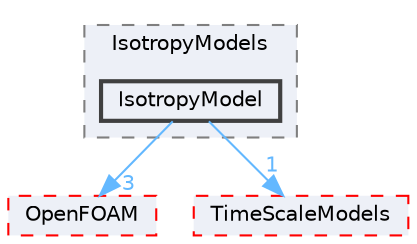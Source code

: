 digraph "src/lagrangian/intermediate/submodels/MPPIC/IsotropyModels/IsotropyModel"
{
 // LATEX_PDF_SIZE
  bgcolor="transparent";
  edge [fontname=Helvetica,fontsize=10,labelfontname=Helvetica,labelfontsize=10];
  node [fontname=Helvetica,fontsize=10,shape=box,height=0.2,width=0.4];
  compound=true
  subgraph clusterdir_5ebf5441bb19562900f53624daac8cc1 {
    graph [ bgcolor="#edf0f7", pencolor="grey50", label="IsotropyModels", fontname=Helvetica,fontsize=10 style="filled,dashed", URL="dir_5ebf5441bb19562900f53624daac8cc1.html",tooltip=""]
  dir_a90a64b49b311eb4730f048fb9c5d106 [label="IsotropyModel", fillcolor="#edf0f7", color="grey25", style="filled,bold", URL="dir_a90a64b49b311eb4730f048fb9c5d106.html",tooltip=""];
  }
  dir_c5473ff19b20e6ec4dfe5c310b3778a8 [label="OpenFOAM", fillcolor="#edf0f7", color="red", style="filled,dashed", URL="dir_c5473ff19b20e6ec4dfe5c310b3778a8.html",tooltip=""];
  dir_eb34afd0ce3dd2051d17f60c79db9853 [label="TimeScaleModels", fillcolor="#edf0f7", color="red", style="filled,dashed", URL="dir_eb34afd0ce3dd2051d17f60c79db9853.html",tooltip=""];
  dir_a90a64b49b311eb4730f048fb9c5d106->dir_c5473ff19b20e6ec4dfe5c310b3778a8 [headlabel="3", labeldistance=1.5 headhref="dir_001985_002695.html" href="dir_001985_002695.html" color="steelblue1" fontcolor="steelblue1"];
  dir_a90a64b49b311eb4730f048fb9c5d106->dir_eb34afd0ce3dd2051d17f60c79db9853 [headlabel="1", labeldistance=1.5 headhref="dir_001985_004043.html" href="dir_001985_004043.html" color="steelblue1" fontcolor="steelblue1"];
}
